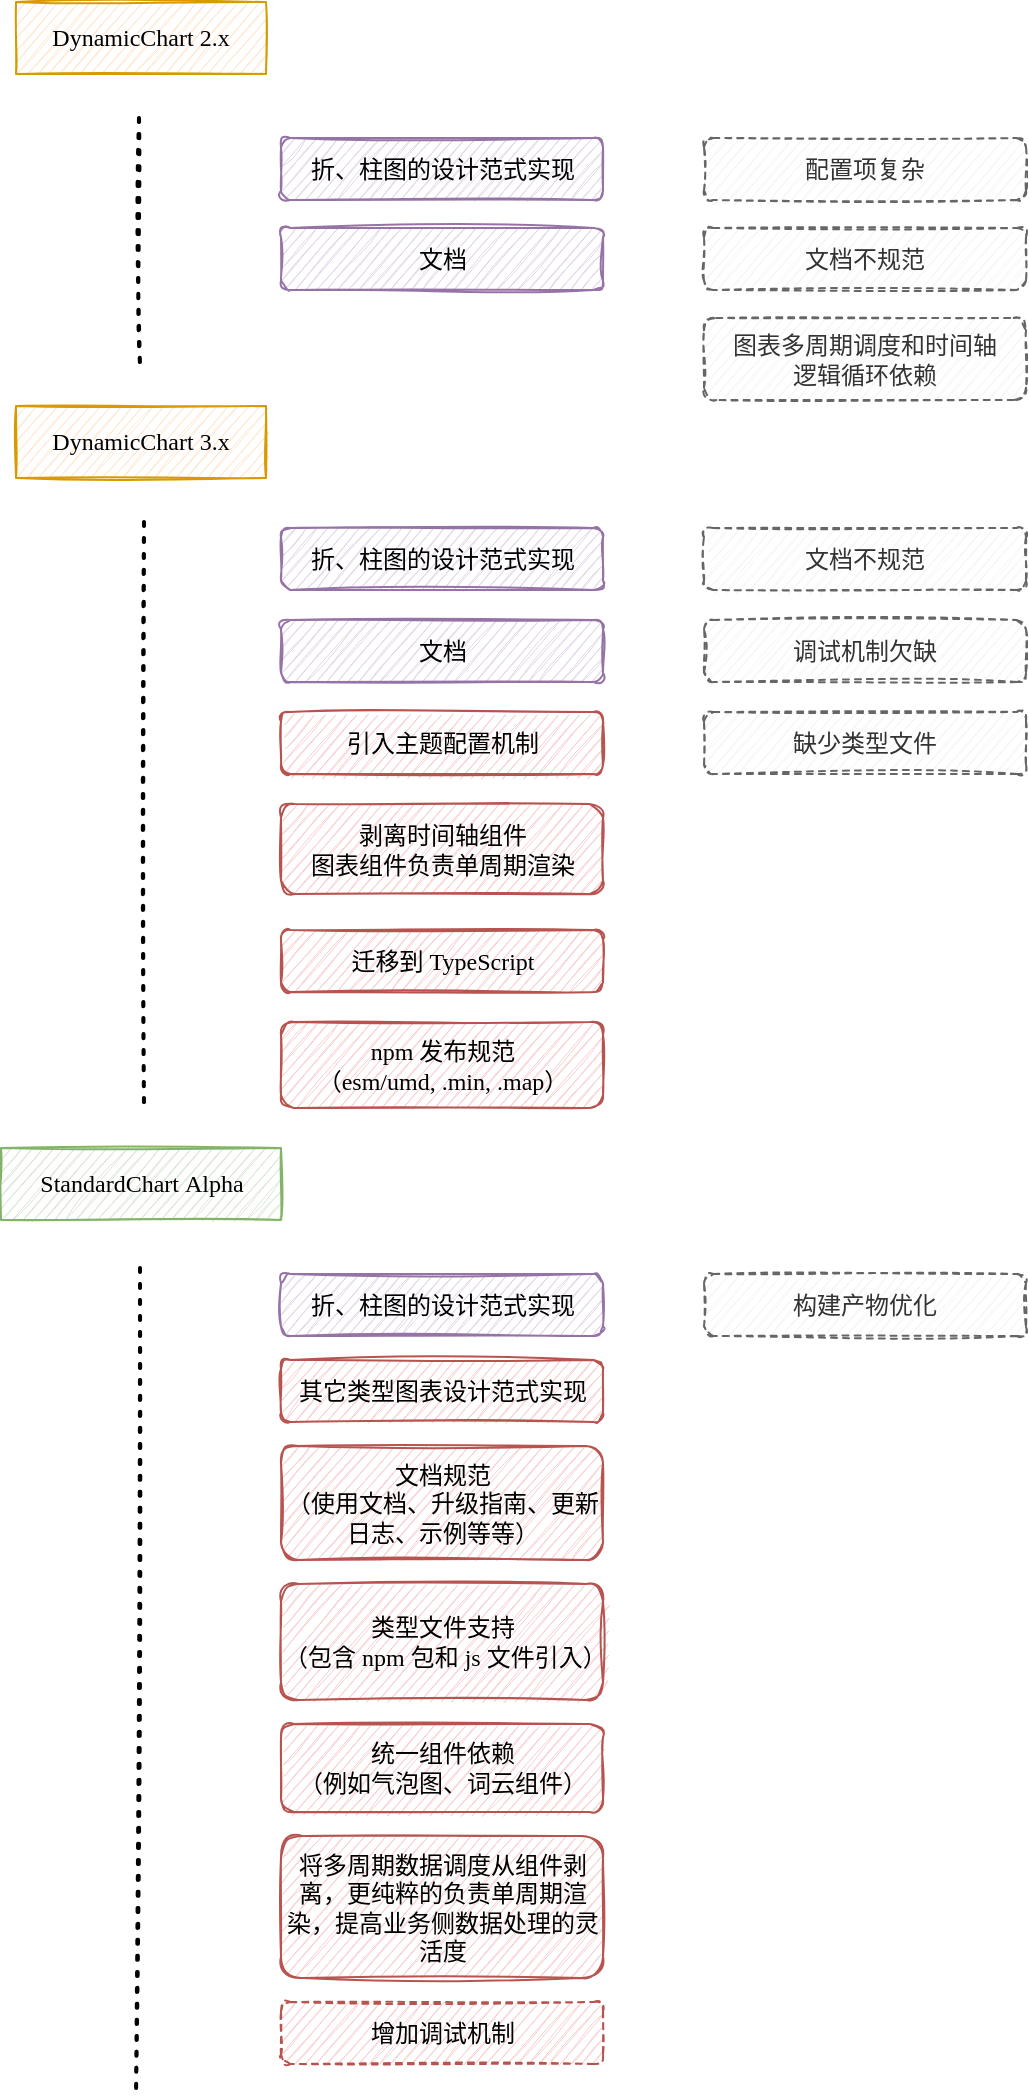 <mxfile version="20.2.3" type="device"><diagram id="W26zs8OzwyLM-mlA3i0n" name="第 1 页"><mxGraphModel dx="1209" dy="835" grid="0" gridSize="10" guides="1" tooltips="1" connect="1" arrows="1" fold="1" page="1" pageScale="1" pageWidth="827" pageHeight="1169" math="0" shadow="0"><root><mxCell id="0"/><mxCell id="1" parent="0"/><mxCell id="G9i_ZFxbKlhsRj7bESg7-1" value="DynamicChart 2.x" style="text;html=1;strokeColor=#d79b00;fillColor=#ffe6cc;align=center;verticalAlign=middle;whiteSpace=wrap;rounded=0;fontFamily=Comic Sans MS;sketch=1;" vertex="1" parent="1"><mxGeometry x="95" y="55" width="125" height="36" as="geometry"/></mxCell><mxCell id="G9i_ZFxbKlhsRj7bESg7-2" value="DynamicChart 3.x" style="text;html=1;strokeColor=#d79b00;fillColor=#ffe6cc;align=center;verticalAlign=middle;whiteSpace=wrap;rounded=0;fontFamily=Comic Sans MS;sketch=1;" vertex="1" parent="1"><mxGeometry x="95" y="257" width="125" height="36" as="geometry"/></mxCell><mxCell id="G9i_ZFxbKlhsRj7bESg7-3" value="StandardChart&amp;nbsp;Alpha" style="text;html=1;strokeColor=#82b366;fillColor=#d5e8d4;align=center;verticalAlign=middle;whiteSpace=wrap;rounded=0;fontFamily=Comic Sans MS;sketch=1;" vertex="1" parent="1"><mxGeometry x="87.5" y="628" width="140" height="36" as="geometry"/></mxCell><mxCell id="G9i_ZFxbKlhsRj7bESg7-4" value="" style="endArrow=none;dashed=1;html=1;dashPattern=1 3;strokeWidth=2;rounded=0;fontFamily=Comic Sans MS;sketch=1;" edge="1" parent="1"><mxGeometry width="50" height="50" relative="1" as="geometry"><mxPoint x="156.5" y="113" as="sourcePoint"/><mxPoint x="157" y="236" as="targetPoint"/></mxGeometry></mxCell><mxCell id="G9i_ZFxbKlhsRj7bESg7-5" value="" style="endArrow=none;dashed=1;html=1;dashPattern=1 3;strokeWidth=2;rounded=0;fontFamily=Comic Sans MS;sketch=1;" edge="1" parent="1"><mxGeometry width="50" height="50" relative="1" as="geometry"><mxPoint x="159" y="315" as="sourcePoint"/><mxPoint x="159" y="607" as="targetPoint"/></mxGeometry></mxCell><mxCell id="G9i_ZFxbKlhsRj7bESg7-7" value="折、柱图的设计范式实现" style="rounded=1;whiteSpace=wrap;html=1;fontFamily=Comic Sans MS;sketch=1;fillColor=#e1d5e7;strokeColor=#9673a6;" vertex="1" parent="1"><mxGeometry x="227.5" y="123" width="161" height="31" as="geometry"/></mxCell><mxCell id="G9i_ZFxbKlhsRj7bESg7-9" value="文档" style="rounded=1;whiteSpace=wrap;html=1;fontFamily=Comic Sans MS;sketch=1;fillColor=#e1d5e7;strokeColor=#9673a6;" vertex="1" parent="1"><mxGeometry x="227.5" y="168" width="161" height="31" as="geometry"/></mxCell><mxCell id="G9i_ZFxbKlhsRj7bESg7-10" value="配置项复杂" style="rounded=1;whiteSpace=wrap;html=1;fontFamily=Comic Sans MS;dashed=1;sketch=1;fillColor=#f5f5f5;strokeColor=#666666;fontColor=#333333;" vertex="1" parent="1"><mxGeometry x="439" y="123" width="161" height="31" as="geometry"/></mxCell><mxCell id="G9i_ZFxbKlhsRj7bESg7-11" value="文档不规范" style="rounded=1;whiteSpace=wrap;html=1;fontFamily=Comic Sans MS;dashed=1;sketch=1;fillColor=#f5f5f5;strokeColor=#666666;fontColor=#333333;" vertex="1" parent="1"><mxGeometry x="439" y="168" width="161" height="31" as="geometry"/></mxCell><mxCell id="G9i_ZFxbKlhsRj7bESg7-14" value="图表多周期调度和时间轴&lt;br&gt;逻辑循环依赖" style="rounded=1;whiteSpace=wrap;html=1;fontFamily=Comic Sans MS;dashed=1;sketch=1;fillColor=#f5f5f5;strokeColor=#666666;fontColor=#333333;" vertex="1" parent="1"><mxGeometry x="439" y="213" width="161" height="41" as="geometry"/></mxCell><mxCell id="G9i_ZFxbKlhsRj7bESg7-15" value="折、柱图的设计范式实现" style="rounded=1;whiteSpace=wrap;html=1;fontFamily=Comic Sans MS;sketch=1;fillColor=#e1d5e7;strokeColor=#9673a6;" vertex="1" parent="1"><mxGeometry x="227.5" y="318" width="161" height="31" as="geometry"/></mxCell><mxCell id="G9i_ZFxbKlhsRj7bESg7-16" value="文档" style="rounded=1;whiteSpace=wrap;html=1;fontFamily=Comic Sans MS;sketch=1;fillColor=#e1d5e7;strokeColor=#9673a6;" vertex="1" parent="1"><mxGeometry x="227.5" y="364" width="161" height="31" as="geometry"/></mxCell><mxCell id="G9i_ZFxbKlhsRj7bESg7-17" value="迁移到 TypeScript" style="rounded=1;whiteSpace=wrap;html=1;fontFamily=Comic Sans MS;sketch=1;fillColor=#f8cecc;strokeColor=#b85450;" vertex="1" parent="1"><mxGeometry x="227.5" y="519" width="161" height="31" as="geometry"/></mxCell><mxCell id="G9i_ZFxbKlhsRj7bESg7-18" value="剥离时间轴组件&lt;br&gt;图表组件负责单周期渲染" style="rounded=1;whiteSpace=wrap;html=1;fontFamily=Comic Sans MS;sketch=1;fillColor=#f8cecc;strokeColor=#b85450;" vertex="1" parent="1"><mxGeometry x="227.5" y="456" width="161" height="45" as="geometry"/></mxCell><mxCell id="G9i_ZFxbKlhsRj7bESg7-19" value="引入主题配置机制" style="rounded=1;whiteSpace=wrap;html=1;fontFamily=Comic Sans MS;sketch=1;fillColor=#f8cecc;strokeColor=#b85450;" vertex="1" parent="1"><mxGeometry x="227.5" y="410" width="161" height="31" as="geometry"/></mxCell><mxCell id="G9i_ZFxbKlhsRj7bESg7-20" value="文档不规范" style="rounded=1;whiteSpace=wrap;html=1;fontFamily=Comic Sans MS;dashed=1;sketch=1;fillColor=#f5f5f5;strokeColor=#666666;fontColor=#333333;" vertex="1" parent="1"><mxGeometry x="439" y="318" width="161" height="31" as="geometry"/></mxCell><mxCell id="G9i_ZFxbKlhsRj7bESg7-21" value="调试机制欠缺" style="rounded=1;whiteSpace=wrap;html=1;fontFamily=Comic Sans MS;dashed=1;sketch=1;fillColor=#f5f5f5;strokeColor=#666666;fontColor=#333333;" vertex="1" parent="1"><mxGeometry x="439" y="364" width="161" height="31" as="geometry"/></mxCell><mxCell id="G9i_ZFxbKlhsRj7bESg7-22" value="npm&amp;nbsp;发布规范&lt;br&gt;（esm/umd, .min, .map）" style="rounded=1;whiteSpace=wrap;html=1;fontFamily=Comic Sans MS;sketch=1;fillColor=#f8cecc;strokeColor=#b85450;" vertex="1" parent="1"><mxGeometry x="227.5" y="565" width="161" height="43" as="geometry"/></mxCell><mxCell id="G9i_ZFxbKlhsRj7bESg7-23" value="缺少类型文件" style="rounded=1;whiteSpace=wrap;html=1;fontFamily=Comic Sans MS;dashed=1;sketch=1;fillColor=#f5f5f5;strokeColor=#666666;fontColor=#333333;" vertex="1" parent="1"><mxGeometry x="439" y="410" width="161" height="31" as="geometry"/></mxCell><mxCell id="G9i_ZFxbKlhsRj7bESg7-24" value="" style="endArrow=none;dashed=1;html=1;dashPattern=1 3;strokeWidth=2;rounded=0;fontFamily=Comic Sans MS;sketch=1;" edge="1" parent="1"><mxGeometry width="50" height="50" relative="1" as="geometry"><mxPoint x="157" y="688" as="sourcePoint"/><mxPoint x="155" y="1101" as="targetPoint"/></mxGeometry></mxCell><mxCell id="G9i_ZFxbKlhsRj7bESg7-25" value="折、柱图的设计范式实现" style="rounded=1;whiteSpace=wrap;html=1;fontFamily=Comic Sans MS;sketch=1;fillColor=#e1d5e7;strokeColor=#9673a6;" vertex="1" parent="1"><mxGeometry x="227.5" y="691" width="161" height="31" as="geometry"/></mxCell><mxCell id="G9i_ZFxbKlhsRj7bESg7-26" value="其它类型图表设计范式实现" style="rounded=1;whiteSpace=wrap;html=1;fontFamily=Comic Sans MS;sketch=1;fillColor=#f8cecc;strokeColor=#b85450;" vertex="1" parent="1"><mxGeometry x="227.5" y="734" width="161" height="31" as="geometry"/></mxCell><mxCell id="G9i_ZFxbKlhsRj7bESg7-27" value="文档规范&lt;br&gt;（使用文档、升级指南、更新日志、示例等等）" style="rounded=1;whiteSpace=wrap;html=1;fontFamily=Comic Sans MS;sketch=1;fillColor=#f8cecc;strokeColor=#b85450;" vertex="1" parent="1"><mxGeometry x="227.5" y="777" width="161" height="57" as="geometry"/></mxCell><mxCell id="G9i_ZFxbKlhsRj7bESg7-28" value="类型文件支持&lt;br&gt;（包含&amp;nbsp;npm&amp;nbsp;包和&amp;nbsp;js&amp;nbsp;文件引入）" style="rounded=1;whiteSpace=wrap;html=1;fontFamily=Comic Sans MS;sketch=1;fillColor=#f8cecc;strokeColor=#b85450;" vertex="1" parent="1"><mxGeometry x="227.5" y="846" width="161" height="58" as="geometry"/></mxCell><mxCell id="G9i_ZFxbKlhsRj7bESg7-29" value="统一组件依赖&lt;br&gt;（例如气泡图、词云组件）" style="rounded=1;whiteSpace=wrap;html=1;fontFamily=Comic Sans MS;sketch=1;fillColor=#f8cecc;strokeColor=#b85450;" vertex="1" parent="1"><mxGeometry x="227.5" y="916" width="161" height="44" as="geometry"/></mxCell><mxCell id="G9i_ZFxbKlhsRj7bESg7-30" value="将多周期数据调度从组件剥离，更纯粹的负责单周期渲染，提高业务侧数据处理的灵活度" style="rounded=1;whiteSpace=wrap;html=1;fontFamily=Comic Sans MS;sketch=1;fillColor=#f8cecc;strokeColor=#b85450;" vertex="1" parent="1"><mxGeometry x="227.5" y="972" width="161" height="71" as="geometry"/></mxCell><mxCell id="G9i_ZFxbKlhsRj7bESg7-31" value="增加调试机制" style="rounded=1;whiteSpace=wrap;html=1;fontFamily=Comic Sans MS;sketch=1;fillColor=#f8cecc;strokeColor=#b85450;dashed=1;" vertex="1" parent="1"><mxGeometry x="227.5" y="1055" width="161" height="31" as="geometry"/></mxCell><mxCell id="G9i_ZFxbKlhsRj7bESg7-33" value="构建产物优化" style="rounded=1;whiteSpace=wrap;html=1;fontFamily=Comic Sans MS;dashed=1;sketch=1;fillColor=#f5f5f5;strokeColor=#666666;fontColor=#333333;" vertex="1" parent="1"><mxGeometry x="439" y="691" width="161" height="31" as="geometry"/></mxCell></root></mxGraphModel></diagram></mxfile>